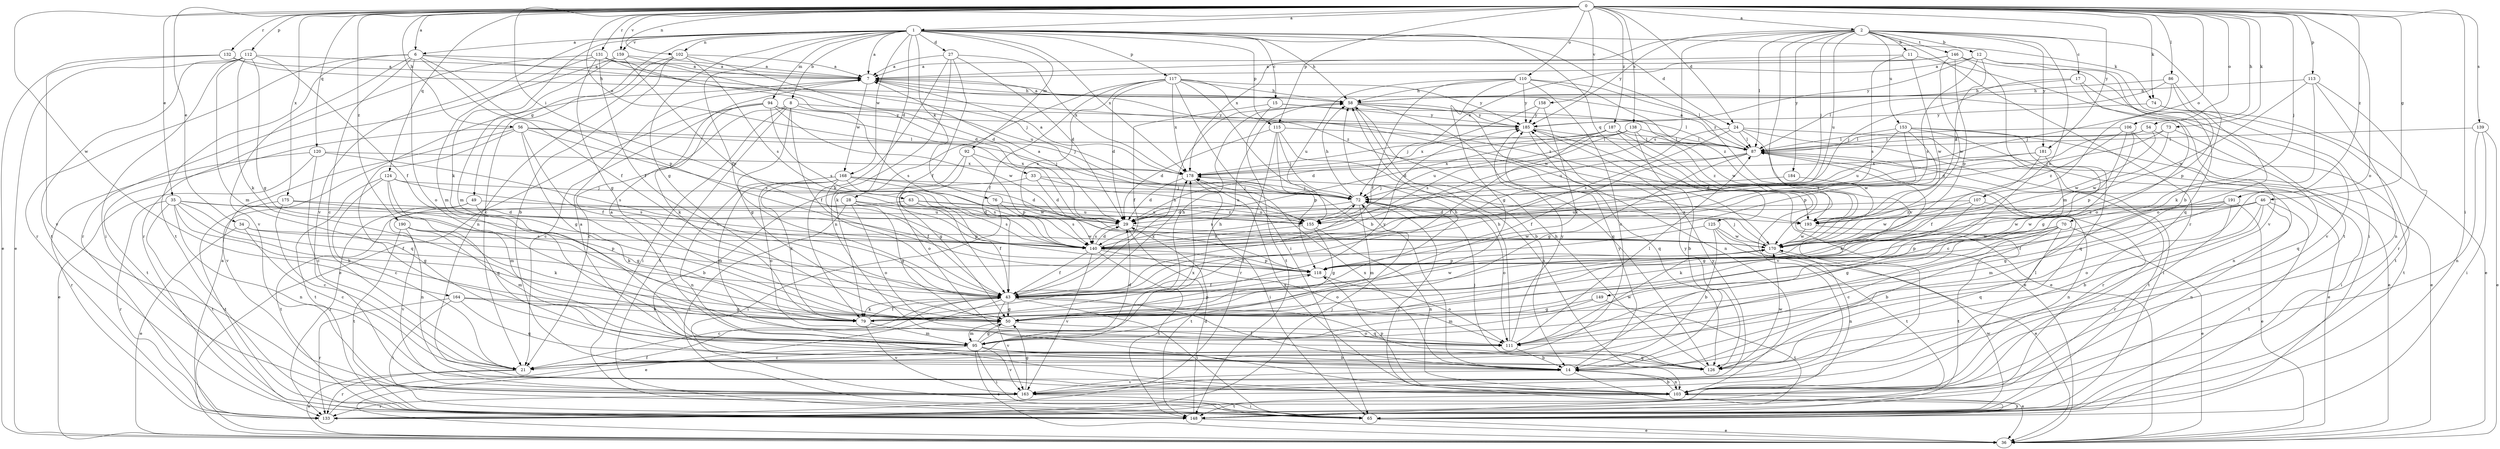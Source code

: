 strict digraph  {
0;
1;
2;
6;
7;
8;
11;
12;
14;
15;
17;
21;
24;
27;
28;
29;
33;
34;
35;
36;
43;
46;
49;
50;
54;
56;
58;
63;
65;
70;
72;
73;
74;
76;
79;
86;
87;
92;
94;
95;
102;
103;
106;
107;
110;
111;
112;
113;
115;
117;
118;
120;
124;
125;
126;
131;
132;
133;
138;
139;
140;
146;
148;
149;
153;
155;
158;
159;
163;
164;
168;
170;
175;
178;
181;
184;
185;
187;
190;
191;
193;
0 -> 1  [label=a];
0 -> 2  [label=a];
0 -> 6  [label=a];
0 -> 24  [label=d];
0 -> 33  [label=e];
0 -> 34  [label=e];
0 -> 35  [label=e];
0 -> 46  [label=g];
0 -> 54  [label=h];
0 -> 56  [label=h];
0 -> 63  [label=i];
0 -> 65  [label=i];
0 -> 70  [label=j];
0 -> 73  [label=k];
0 -> 74  [label=k];
0 -> 86  [label=l];
0 -> 102  [label=n];
0 -> 106  [label=o];
0 -> 107  [label=o];
0 -> 110  [label=o];
0 -> 111  [label=o];
0 -> 112  [label=p];
0 -> 113  [label=p];
0 -> 115  [label=p];
0 -> 120  [label=q];
0 -> 124  [label=q];
0 -> 131  [label=r];
0 -> 132  [label=r];
0 -> 138  [label=s];
0 -> 139  [label=s];
0 -> 158  [label=v];
0 -> 159  [label=v];
0 -> 164  [label=w];
0 -> 175  [label=x];
0 -> 181  [label=y];
0 -> 187  [label=z];
0 -> 190  [label=z];
0 -> 191  [label=z];
1 -> 6  [label=a];
1 -> 7  [label=a];
1 -> 8  [label=b];
1 -> 15  [label=c];
1 -> 24  [label=d];
1 -> 27  [label=d];
1 -> 28  [label=d];
1 -> 43  [label=f];
1 -> 49  [label=g];
1 -> 50  [label=g];
1 -> 58  [label=h];
1 -> 74  [label=k];
1 -> 76  [label=k];
1 -> 79  [label=k];
1 -> 92  [label=m];
1 -> 94  [label=m];
1 -> 102  [label=n];
1 -> 115  [label=p];
1 -> 117  [label=p];
1 -> 125  [label=q];
1 -> 159  [label=v];
1 -> 163  [label=v];
1 -> 168  [label=w];
1 -> 178  [label=x];
1 -> 193  [label=z];
2 -> 11  [label=b];
2 -> 12  [label=b];
2 -> 14  [label=b];
2 -> 17  [label=c];
2 -> 72  [label=j];
2 -> 87  [label=l];
2 -> 133  [label=r];
2 -> 140  [label=s];
2 -> 146  [label=t];
2 -> 149  [label=u];
2 -> 153  [label=u];
2 -> 155  [label=u];
2 -> 163  [label=v];
2 -> 178  [label=x];
2 -> 181  [label=y];
2 -> 184  [label=y];
2 -> 185  [label=y];
6 -> 7  [label=a];
6 -> 21  [label=c];
6 -> 43  [label=f];
6 -> 111  [label=o];
6 -> 118  [label=p];
6 -> 133  [label=r];
6 -> 148  [label=t];
6 -> 163  [label=v];
6 -> 193  [label=z];
7 -> 58  [label=h];
7 -> 168  [label=w];
7 -> 193  [label=z];
8 -> 21  [label=c];
8 -> 43  [label=f];
8 -> 50  [label=g];
8 -> 65  [label=i];
8 -> 140  [label=s];
8 -> 148  [label=t];
8 -> 185  [label=y];
11 -> 7  [label=a];
11 -> 140  [label=s];
11 -> 163  [label=v];
11 -> 170  [label=w];
12 -> 7  [label=a];
12 -> 65  [label=i];
12 -> 126  [label=q];
12 -> 140  [label=s];
12 -> 185  [label=y];
12 -> 193  [label=z];
14 -> 7  [label=a];
14 -> 36  [label=e];
14 -> 43  [label=f];
14 -> 103  [label=n];
14 -> 163  [label=v];
14 -> 178  [label=x];
14 -> 185  [label=y];
15 -> 43  [label=f];
15 -> 87  [label=l];
15 -> 148  [label=t];
15 -> 185  [label=y];
17 -> 58  [label=h];
17 -> 72  [label=j];
17 -> 111  [label=o];
17 -> 163  [label=v];
21 -> 36  [label=e];
21 -> 133  [label=r];
21 -> 178  [label=x];
24 -> 65  [label=i];
24 -> 87  [label=l];
24 -> 103  [label=n];
24 -> 140  [label=s];
24 -> 155  [label=u];
24 -> 170  [label=w];
27 -> 7  [label=a];
27 -> 29  [label=d];
27 -> 43  [label=f];
27 -> 79  [label=k];
27 -> 103  [label=n];
27 -> 178  [label=x];
28 -> 29  [label=d];
28 -> 50  [label=g];
28 -> 65  [label=i];
28 -> 111  [label=o];
28 -> 118  [label=p];
29 -> 7  [label=a];
29 -> 140  [label=s];
29 -> 148  [label=t];
29 -> 170  [label=w];
33 -> 14  [label=b];
33 -> 29  [label=d];
33 -> 72  [label=j];
33 -> 155  [label=u];
34 -> 21  [label=c];
34 -> 36  [label=e];
34 -> 118  [label=p];
34 -> 140  [label=s];
35 -> 43  [label=f];
35 -> 50  [label=g];
35 -> 79  [label=k];
35 -> 103  [label=n];
35 -> 133  [label=r];
35 -> 140  [label=s];
35 -> 148  [label=t];
35 -> 155  [label=u];
36 -> 7  [label=a];
43 -> 21  [label=c];
43 -> 36  [label=e];
43 -> 50  [label=g];
43 -> 58  [label=h];
43 -> 65  [label=i];
43 -> 79  [label=k];
43 -> 126  [label=q];
43 -> 163  [label=v];
43 -> 170  [label=w];
43 -> 178  [label=x];
46 -> 14  [label=b];
46 -> 29  [label=d];
46 -> 43  [label=f];
46 -> 103  [label=n];
46 -> 111  [label=o];
46 -> 148  [label=t];
46 -> 170  [label=w];
46 -> 193  [label=z];
49 -> 79  [label=k];
49 -> 103  [label=n];
49 -> 133  [label=r];
49 -> 155  [label=u];
50 -> 58  [label=h];
50 -> 95  [label=m];
50 -> 111  [label=o];
50 -> 118  [label=p];
54 -> 29  [label=d];
54 -> 87  [label=l];
54 -> 148  [label=t];
54 -> 170  [label=w];
56 -> 43  [label=f];
56 -> 50  [label=g];
56 -> 72  [label=j];
56 -> 87  [label=l];
56 -> 126  [label=q];
56 -> 140  [label=s];
56 -> 148  [label=t];
56 -> 163  [label=v];
58 -> 7  [label=a];
58 -> 14  [label=b];
58 -> 103  [label=n];
58 -> 126  [label=q];
58 -> 170  [label=w];
58 -> 185  [label=y];
63 -> 43  [label=f];
63 -> 140  [label=s];
63 -> 148  [label=t];
63 -> 155  [label=u];
63 -> 193  [label=z];
65 -> 36  [label=e];
65 -> 72  [label=j];
70 -> 14  [label=b];
70 -> 21  [label=c];
70 -> 36  [label=e];
70 -> 50  [label=g];
70 -> 79  [label=k];
70 -> 118  [label=p];
70 -> 126  [label=q];
70 -> 170  [label=w];
72 -> 29  [label=d];
72 -> 58  [label=h];
72 -> 95  [label=m];
72 -> 111  [label=o];
72 -> 140  [label=s];
73 -> 72  [label=j];
73 -> 87  [label=l];
73 -> 126  [label=q];
73 -> 170  [label=w];
74 -> 36  [label=e];
74 -> 148  [label=t];
74 -> 185  [label=y];
76 -> 65  [label=i];
76 -> 140  [label=s];
76 -> 155  [label=u];
79 -> 43  [label=f];
79 -> 58  [label=h];
79 -> 95  [label=m];
79 -> 163  [label=v];
79 -> 185  [label=y];
86 -> 58  [label=h];
86 -> 72  [label=j];
86 -> 87  [label=l];
86 -> 111  [label=o];
86 -> 118  [label=p];
87 -> 7  [label=a];
87 -> 36  [label=e];
87 -> 43  [label=f];
87 -> 50  [label=g];
87 -> 133  [label=r];
87 -> 148  [label=t];
87 -> 178  [label=x];
92 -> 50  [label=g];
92 -> 111  [label=o];
92 -> 118  [label=p];
92 -> 178  [label=x];
94 -> 21  [label=c];
94 -> 36  [label=e];
94 -> 72  [label=j];
94 -> 79  [label=k];
94 -> 140  [label=s];
94 -> 170  [label=w];
94 -> 185  [label=y];
95 -> 7  [label=a];
95 -> 14  [label=b];
95 -> 21  [label=c];
95 -> 29  [label=d];
95 -> 36  [label=e];
95 -> 50  [label=g];
95 -> 58  [label=h];
95 -> 65  [label=i];
95 -> 126  [label=q];
95 -> 163  [label=v];
102 -> 7  [label=a];
102 -> 14  [label=b];
102 -> 21  [label=c];
102 -> 103  [label=n];
102 -> 140  [label=s];
102 -> 155  [label=u];
103 -> 14  [label=b];
103 -> 65  [label=i];
103 -> 87  [label=l];
103 -> 118  [label=p];
103 -> 148  [label=t];
103 -> 178  [label=x];
106 -> 36  [label=e];
106 -> 50  [label=g];
106 -> 87  [label=l];
106 -> 118  [label=p];
106 -> 193  [label=z];
107 -> 50  [label=g];
107 -> 103  [label=n];
107 -> 155  [label=u];
107 -> 170  [label=w];
110 -> 21  [label=c];
110 -> 43  [label=f];
110 -> 50  [label=g];
110 -> 58  [label=h];
110 -> 87  [label=l];
110 -> 155  [label=u];
110 -> 185  [label=y];
110 -> 193  [label=z];
111 -> 14  [label=b];
111 -> 58  [label=h];
111 -> 87  [label=l];
111 -> 170  [label=w];
111 -> 185  [label=y];
112 -> 7  [label=a];
112 -> 36  [label=e];
112 -> 43  [label=f];
112 -> 50  [label=g];
112 -> 65  [label=i];
112 -> 79  [label=k];
112 -> 95  [label=m];
112 -> 148  [label=t];
113 -> 58  [label=h];
113 -> 79  [label=k];
113 -> 103  [label=n];
113 -> 133  [label=r];
113 -> 170  [label=w];
115 -> 29  [label=d];
115 -> 72  [label=j];
115 -> 87  [label=l];
115 -> 103  [label=n];
115 -> 118  [label=p];
115 -> 133  [label=r];
117 -> 14  [label=b];
117 -> 29  [label=d];
117 -> 43  [label=f];
117 -> 58  [label=h];
117 -> 65  [label=i];
117 -> 79  [label=k];
117 -> 140  [label=s];
117 -> 170  [label=w];
117 -> 178  [label=x];
117 -> 185  [label=y];
118 -> 43  [label=f];
118 -> 111  [label=o];
120 -> 21  [label=c];
120 -> 36  [label=e];
120 -> 133  [label=r];
120 -> 140  [label=s];
120 -> 178  [label=x];
124 -> 21  [label=c];
124 -> 72  [label=j];
124 -> 95  [label=m];
124 -> 126  [label=q];
124 -> 140  [label=s];
124 -> 148  [label=t];
125 -> 14  [label=b];
125 -> 36  [label=e];
125 -> 43  [label=f];
125 -> 148  [label=t];
125 -> 170  [label=w];
126 -> 58  [label=h];
126 -> 72  [label=j];
126 -> 170  [label=w];
126 -> 185  [label=y];
131 -> 7  [label=a];
131 -> 29  [label=d];
131 -> 43  [label=f];
131 -> 50  [label=g];
131 -> 72  [label=j];
131 -> 95  [label=m];
131 -> 133  [label=r];
132 -> 7  [label=a];
132 -> 36  [label=e];
132 -> 58  [label=h];
132 -> 163  [label=v];
133 -> 43  [label=f];
133 -> 72  [label=j];
138 -> 14  [label=b];
138 -> 29  [label=d];
138 -> 87  [label=l];
138 -> 140  [label=s];
138 -> 155  [label=u];
138 -> 193  [label=z];
139 -> 36  [label=e];
139 -> 65  [label=i];
139 -> 87  [label=l];
139 -> 103  [label=n];
140 -> 29  [label=d];
140 -> 43  [label=f];
140 -> 72  [label=j];
140 -> 111  [label=o];
140 -> 118  [label=p];
140 -> 148  [label=t];
140 -> 163  [label=v];
146 -> 7  [label=a];
146 -> 95  [label=m];
146 -> 118  [label=p];
146 -> 148  [label=t];
146 -> 170  [label=w];
146 -> 178  [label=x];
148 -> 29  [label=d];
148 -> 36  [label=e];
148 -> 170  [label=w];
149 -> 50  [label=g];
149 -> 95  [label=m];
149 -> 148  [label=t];
153 -> 21  [label=c];
153 -> 36  [label=e];
153 -> 87  [label=l];
153 -> 118  [label=p];
153 -> 126  [label=q];
153 -> 140  [label=s];
153 -> 155  [label=u];
155 -> 50  [label=g];
155 -> 103  [label=n];
155 -> 140  [label=s];
158 -> 72  [label=j];
158 -> 79  [label=k];
158 -> 185  [label=y];
159 -> 7  [label=a];
159 -> 29  [label=d];
159 -> 95  [label=m];
159 -> 118  [label=p];
159 -> 133  [label=r];
163 -> 50  [label=g];
163 -> 65  [label=i];
163 -> 133  [label=r];
163 -> 185  [label=y];
164 -> 50  [label=g];
164 -> 65  [label=i];
164 -> 79  [label=k];
164 -> 126  [label=q];
164 -> 133  [label=r];
168 -> 29  [label=d];
168 -> 43  [label=f];
168 -> 72  [label=j];
168 -> 79  [label=k];
168 -> 95  [label=m];
168 -> 103  [label=n];
168 -> 111  [label=o];
168 -> 140  [label=s];
168 -> 170  [label=w];
170 -> 72  [label=j];
170 -> 103  [label=n];
170 -> 118  [label=p];
170 -> 178  [label=x];
175 -> 21  [label=c];
175 -> 29  [label=d];
175 -> 50  [label=g];
175 -> 148  [label=t];
178 -> 7  [label=a];
178 -> 29  [label=d];
178 -> 65  [label=i];
178 -> 72  [label=j];
181 -> 29  [label=d];
181 -> 43  [label=f];
181 -> 65  [label=i];
181 -> 178  [label=x];
184 -> 72  [label=j];
184 -> 79  [label=k];
185 -> 36  [label=e];
185 -> 87  [label=l];
185 -> 126  [label=q];
187 -> 29  [label=d];
187 -> 36  [label=e];
187 -> 43  [label=f];
187 -> 87  [label=l];
187 -> 163  [label=v];
187 -> 178  [label=x];
190 -> 79  [label=k];
190 -> 95  [label=m];
190 -> 148  [label=t];
190 -> 163  [label=v];
190 -> 170  [label=w];
191 -> 36  [label=e];
191 -> 50  [label=g];
191 -> 95  [label=m];
191 -> 133  [label=r];
191 -> 170  [label=w];
191 -> 193  [label=z];
193 -> 148  [label=t];
193 -> 170  [label=w];
}
